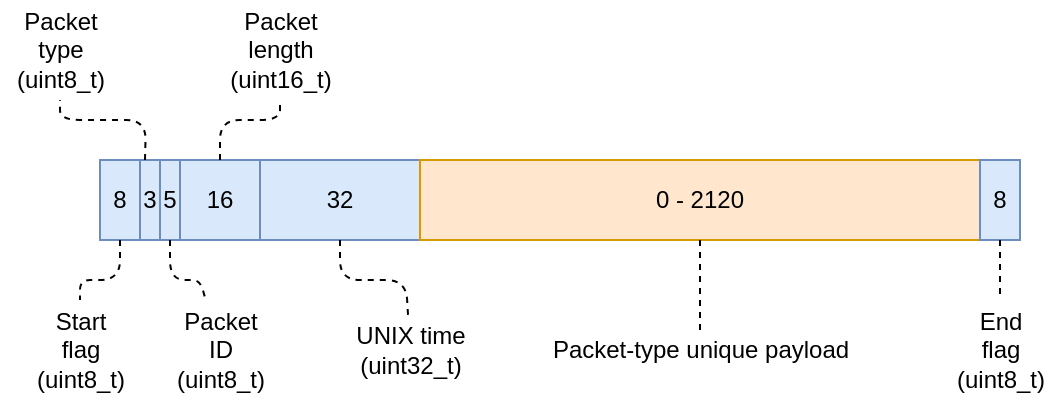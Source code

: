 <mxfile version="14.8.0" type="device"><diagram id="EkYUgWrRWZATRAH1l7_u" name="Page-1"><mxGraphModel dx="1422" dy="794" grid="1" gridSize="10" guides="1" tooltips="1" connect="1" arrows="1" fold="1" page="1" pageScale="1" pageWidth="850" pageHeight="1100" math="0" shadow="0"><root><mxCell id="0"/><mxCell id="1" parent="0"/><mxCell id="WjbpjK4_V3qlBBEVB_W2-1" value="3" style="rounded=0;whiteSpace=wrap;html=1;fillColor=#dae8fc;strokeColor=#6c8ebf;" parent="1" vertex="1"><mxGeometry x="100" y="120" width="10" height="40" as="geometry"/></mxCell><mxCell id="WjbpjK4_V3qlBBEVB_W2-2" value="16" style="rounded=0;whiteSpace=wrap;html=1;fillColor=#dae8fc;strokeColor=#6c8ebf;" parent="1" vertex="1"><mxGeometry x="120" y="120" width="40" height="40" as="geometry"/></mxCell><mxCell id="WjbpjK4_V3qlBBEVB_W2-6" value="32" style="rounded=0;whiteSpace=wrap;html=1;fillColor=#dae8fc;strokeColor=#6c8ebf;" parent="1" vertex="1"><mxGeometry x="160" y="120" width="80" height="40" as="geometry"/></mxCell><mxCell id="WjbpjK4_V3qlBBEVB_W2-10" value="0 - 2120" style="rounded=0;whiteSpace=wrap;html=1;fillColor=#ffe6cc;strokeColor=#d79b00;" parent="1" vertex="1"><mxGeometry x="240" y="120" width="280" height="40" as="geometry"/></mxCell><mxCell id="WjbpjK4_V3qlBBEVB_W2-11" value="8" style="rounded=0;whiteSpace=wrap;html=1;fillColor=#dae8fc;strokeColor=#6c8ebf;" parent="1" vertex="1"><mxGeometry x="80" y="120" width="20" height="40" as="geometry"/></mxCell><mxCell id="WjbpjK4_V3qlBBEVB_W2-12" value="8" style="rounded=0;whiteSpace=wrap;html=1;fillColor=#dae8fc;strokeColor=#6c8ebf;" parent="1" vertex="1"><mxGeometry x="520" y="120" width="20" height="40" as="geometry"/></mxCell><mxCell id="WjbpjK4_V3qlBBEVB_W2-13" value="Start&lt;br&gt;flag&lt;br&gt;(uint8_t)" style="text;html=1;align=center;verticalAlign=middle;resizable=0;points=[];autosize=1;" parent="1" vertex="1"><mxGeometry x="40" y="190" width="60" height="50" as="geometry"/></mxCell><mxCell id="WjbpjK4_V3qlBBEVB_W2-14" value="End&lt;br&gt;flag&lt;br&gt;(uint8_t)" style="text;html=1;align=center;verticalAlign=middle;resizable=0;points=[];autosize=1;" parent="1" vertex="1"><mxGeometry x="500" y="190" width="60" height="50" as="geometry"/></mxCell><mxCell id="WjbpjK4_V3qlBBEVB_W2-15" value="Packet&lt;br&gt;type&lt;br&gt;(uint8_t)" style="text;html=1;align=center;verticalAlign=middle;resizable=0;points=[];autosize=1;" parent="1" vertex="1"><mxGeometry x="30" y="40" width="60" height="50" as="geometry"/></mxCell><mxCell id="WjbpjK4_V3qlBBEVB_W2-16" value="Packet&lt;br&gt;length&lt;br&gt;(uint16_t)" style="text;html=1;align=center;verticalAlign=middle;resizable=0;points=[];autosize=1;" parent="1" vertex="1"><mxGeometry x="135" y="40" width="70" height="50" as="geometry"/></mxCell><mxCell id="WjbpjK4_V3qlBBEVB_W2-17" value="" style="endArrow=none;dashed=1;html=1;exitX=0.5;exitY=1;exitDx=0;exitDy=0;" parent="1" source="WjbpjK4_V3qlBBEVB_W2-11" target="WjbpjK4_V3qlBBEVB_W2-13" edge="1"><mxGeometry width="50" height="50" relative="1" as="geometry"><mxPoint x="400" y="400" as="sourcePoint"/><mxPoint x="150" y="210" as="targetPoint"/><Array as="points"><mxPoint x="90" y="180"/><mxPoint x="70" y="180"/></Array></mxGeometry></mxCell><mxCell id="WjbpjK4_V3qlBBEVB_W2-19" value="" style="endArrow=none;dashed=1;html=1;exitX=0.5;exitY=0;exitDx=0;exitDy=0;" parent="1" source="WjbpjK4_V3qlBBEVB_W2-2" target="WjbpjK4_V3qlBBEVB_W2-16" edge="1"><mxGeometry width="50" height="50" relative="1" as="geometry"><mxPoint x="400" y="400" as="sourcePoint"/><mxPoint x="140" y="50" as="targetPoint"/><Array as="points"><mxPoint x="140" y="100"/><mxPoint x="170" y="100"/></Array></mxGeometry></mxCell><mxCell id="WjbpjK4_V3qlBBEVB_W2-20" value="" style="endArrow=none;dashed=1;html=1;exitX=0.5;exitY=1;exitDx=0;exitDy=0;" parent="1" source="WjbpjK4_V3qlBBEVB_W2-12" target="WjbpjK4_V3qlBBEVB_W2-14" edge="1"><mxGeometry width="50" height="50" relative="1" as="geometry"><mxPoint x="340" y="400" as="sourcePoint"/><mxPoint x="390" y="350" as="targetPoint"/></mxGeometry></mxCell><mxCell id="WjbpjK4_V3qlBBEVB_W2-22" value="UNIX time&lt;br&gt;(uint32_t)" style="text;html=1;align=center;verticalAlign=middle;resizable=0;points=[];autosize=1;" parent="1" vertex="1"><mxGeometry x="200" y="200" width="70" height="30" as="geometry"/></mxCell><mxCell id="WjbpjK4_V3qlBBEVB_W2-24" value="Packet-type unique payload" style="text;html=1;align=center;verticalAlign=middle;resizable=0;points=[];autosize=1;" parent="1" vertex="1"><mxGeometry x="300" y="205" width="160" height="20" as="geometry"/></mxCell><mxCell id="WjbpjK4_V3qlBBEVB_W2-26" value="" style="endArrow=none;dashed=1;html=1;exitX=0.5;exitY=1;exitDx=0;exitDy=0;" parent="1" source="WjbpjK4_V3qlBBEVB_W2-6" target="WjbpjK4_V3qlBBEVB_W2-22" edge="1"><mxGeometry width="50" height="50" relative="1" as="geometry"><mxPoint x="340" y="400" as="sourcePoint"/><mxPoint x="390" y="350" as="targetPoint"/><Array as="points"><mxPoint x="200" y="180"/><mxPoint x="233" y="180"/></Array></mxGeometry></mxCell><mxCell id="WjbpjK4_V3qlBBEVB_W2-27" value="" style="endArrow=none;dashed=1;html=1;exitX=0.5;exitY=1;exitDx=0;exitDy=0;" parent="1" source="WjbpjK4_V3qlBBEVB_W2-10" target="WjbpjK4_V3qlBBEVB_W2-24" edge="1"><mxGeometry width="50" height="50" relative="1" as="geometry"><mxPoint x="340" y="400" as="sourcePoint"/><mxPoint x="390" y="350" as="targetPoint"/></mxGeometry></mxCell><mxCell id="z4IKzL6Ed1gYGz_h8S0a-1" value="5" style="rounded=0;whiteSpace=wrap;html=1;fillColor=#dae8fc;strokeColor=#6c8ebf;" parent="1" vertex="1"><mxGeometry x="110" y="120" width="10" height="40" as="geometry"/></mxCell><mxCell id="z4IKzL6Ed1gYGz_h8S0a-2" value="Packet&lt;br&gt;ID&lt;br&gt;(uint8_t)" style="text;html=1;align=center;verticalAlign=middle;resizable=0;points=[];autosize=1;" parent="1" vertex="1"><mxGeometry x="110" y="190" width="60" height="50" as="geometry"/></mxCell><mxCell id="z4IKzL6Ed1gYGz_h8S0a-3" value="" style="endArrow=none;dashed=1;html=1;exitX=0.5;exitY=1;exitDx=0;exitDy=0;" parent="1" source="z4IKzL6Ed1gYGz_h8S0a-1" target="z4IKzL6Ed1gYGz_h8S0a-2" edge="1"><mxGeometry width="50" height="50" relative="1" as="geometry"><mxPoint x="400" y="430" as="sourcePoint"/><mxPoint x="450" y="380" as="targetPoint"/><Array as="points"><mxPoint x="115" y="180"/><mxPoint x="130" y="180"/></Array></mxGeometry></mxCell><mxCell id="z4IKzL6Ed1gYGz_h8S0a-4" value="" style="endArrow=none;dashed=1;html=1;exitX=0.25;exitY=0;exitDx=0;exitDy=0;" parent="1" source="WjbpjK4_V3qlBBEVB_W2-1" target="WjbpjK4_V3qlBBEVB_W2-15" edge="1"><mxGeometry width="50" height="50" relative="1" as="geometry"><mxPoint x="400" y="430" as="sourcePoint"/><mxPoint x="450" y="380" as="targetPoint"/><Array as="points"><mxPoint x="103" y="100"/><mxPoint x="60" y="100"/></Array></mxGeometry></mxCell></root></mxGraphModel></diagram></mxfile>